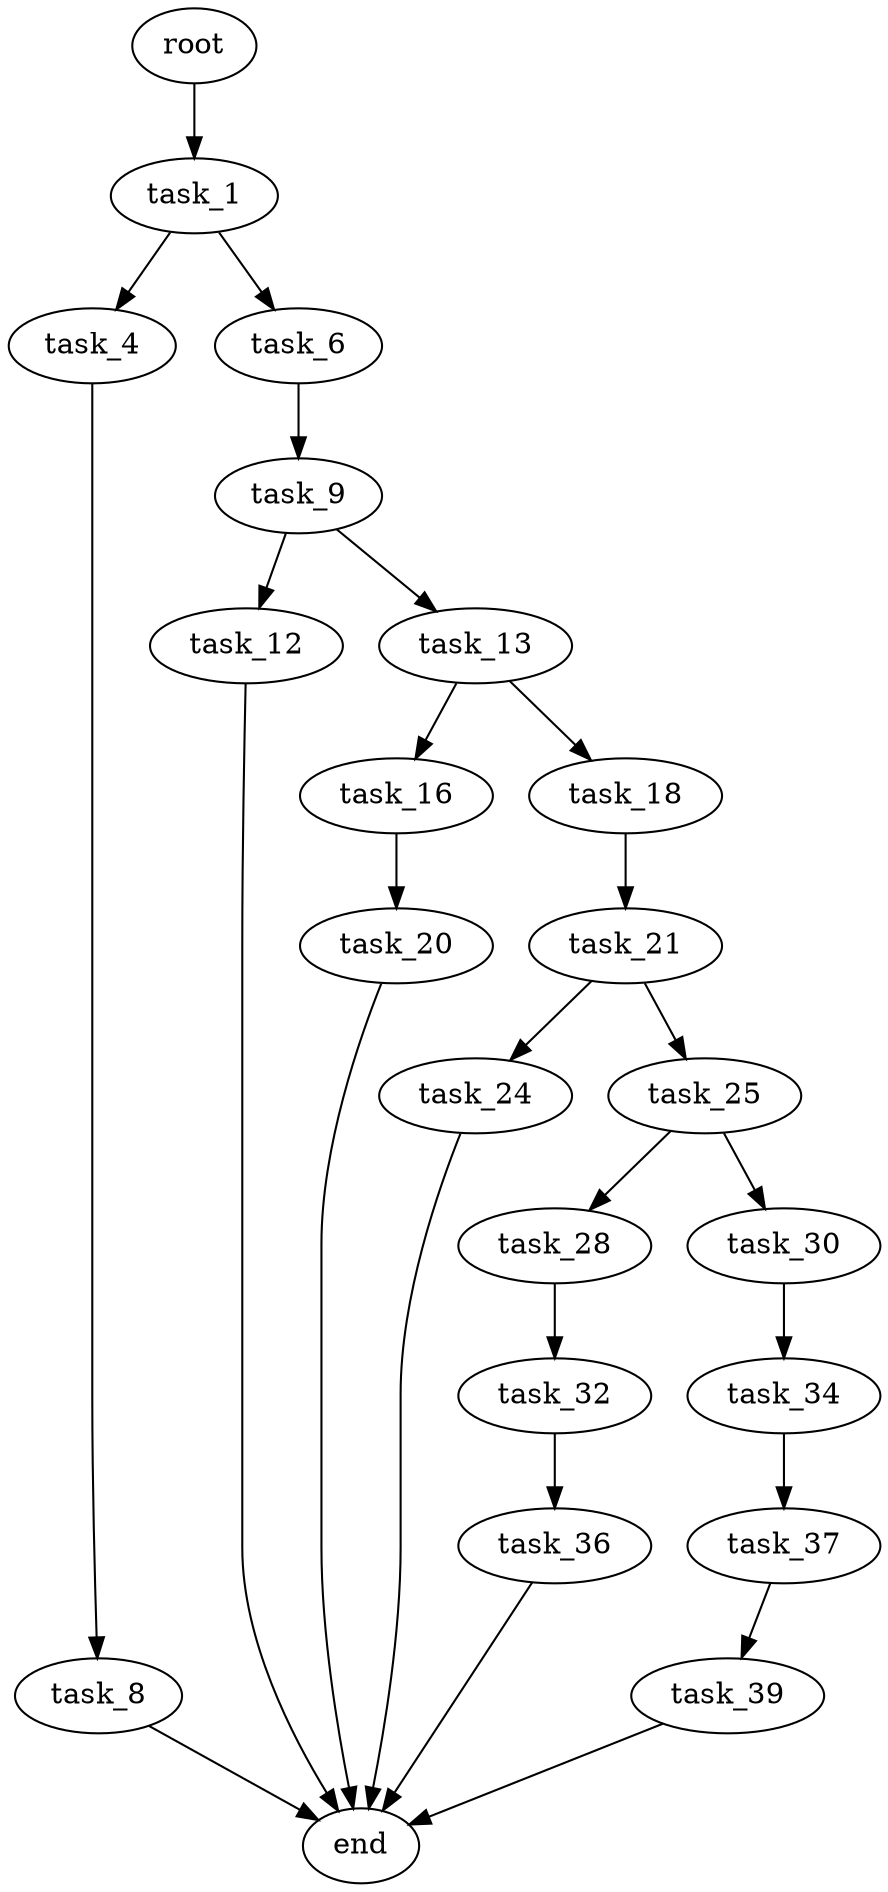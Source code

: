 digraph G {
  root [size="0.000000"];
  task_1 [size="1610168522.000000"];
  task_4 [size="454333831692.000000"];
  task_6 [size="92658400908.000000"];
  task_8 [size="8589934592.000000"];
  task_9 [size="7313455188.000000"];
  end [size="0.000000"];
  task_12 [size="17346763662.000000"];
  task_13 [size="68719476736.000000"];
  task_16 [size="7147370481.000000"];
  task_18 [size="3496470702.000000"];
  task_20 [size="274568575025.000000"];
  task_21 [size="39885835069.000000"];
  task_24 [size="782757789696.000000"];
  task_25 [size="134217728000.000000"];
  task_28 [size="16244628329.000000"];
  task_30 [size="1086827471340.000000"];
  task_32 [size="231928233984.000000"];
  task_34 [size="478483709953.000000"];
  task_36 [size="624341493843.000000"];
  task_37 [size="2075232606.000000"];
  task_39 [size="1073741824000.000000"];

  root -> task_1 [size="1.000000"];
  task_1 -> task_4 [size="134217728.000000"];
  task_1 -> task_6 [size="134217728.000000"];
  task_4 -> task_8 [size="536870912.000000"];
  task_6 -> task_9 [size="134217728.000000"];
  task_8 -> end [size="1.000000"];
  task_9 -> task_12 [size="134217728.000000"];
  task_9 -> task_13 [size="134217728.000000"];
  task_12 -> end [size="1.000000"];
  task_13 -> task_16 [size="134217728.000000"];
  task_13 -> task_18 [size="134217728.000000"];
  task_16 -> task_20 [size="838860800.000000"];
  task_18 -> task_21 [size="411041792.000000"];
  task_20 -> end [size="1.000000"];
  task_21 -> task_24 [size="838860800.000000"];
  task_21 -> task_25 [size="838860800.000000"];
  task_24 -> end [size="1.000000"];
  task_25 -> task_28 [size="209715200.000000"];
  task_25 -> task_30 [size="209715200.000000"];
  task_28 -> task_32 [size="411041792.000000"];
  task_30 -> task_34 [size="679477248.000000"];
  task_32 -> task_36 [size="301989888.000000"];
  task_34 -> task_37 [size="411041792.000000"];
  task_36 -> end [size="1.000000"];
  task_37 -> task_39 [size="75497472.000000"];
  task_39 -> end [size="1.000000"];
}
